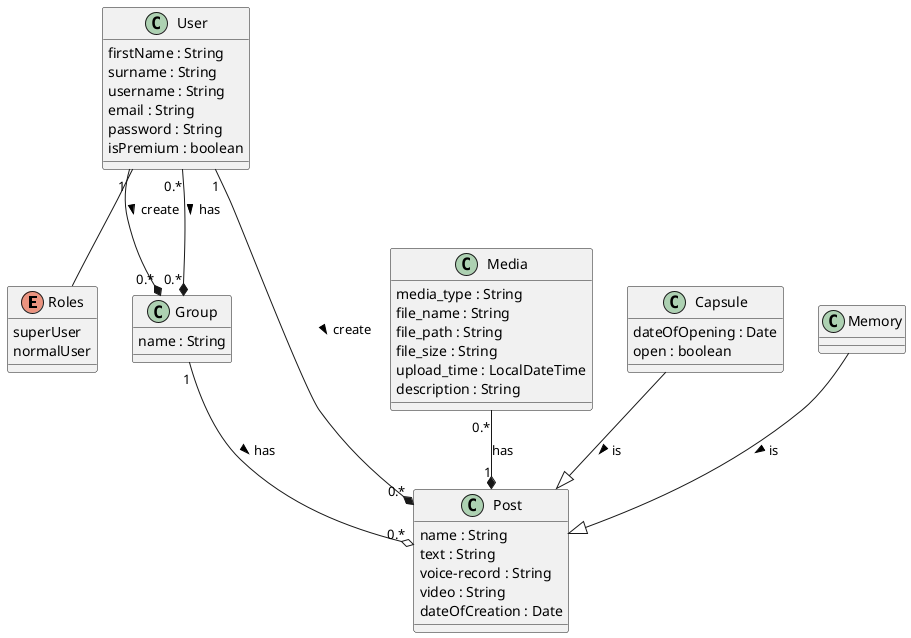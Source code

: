 @startuml

enum Roles {
    superUser
    normalUser
}

class User{
    firstName : String
    surname : String
    username : String
    email : String
    password : String
    isPremium : boolean
}

class Group {
    name : String
}

class Media {
    media_type : String
    file_name : String
    file_path : String
    file_size : String
    upload_time : LocalDateTime
    description : String
}

class Post {
    name : String
    text : String
    voice-record : String
    video : String
    dateOfCreation : Date
}

class Capsule {
    dateOfOpening : Date
    open : boolean
}

class Memory {

}

Memory --|> Post : is >
Capsule  --|> Post : is >
Media "0.*" --* "1" Post : has

User -- Roles
User "1" --* "0.*" Group : create >
User "0.*" --* "0.*" Group : has >
User "1" --* "0.*" Post : create >
Group "1" --o "0.*" Post : has >

@enduml